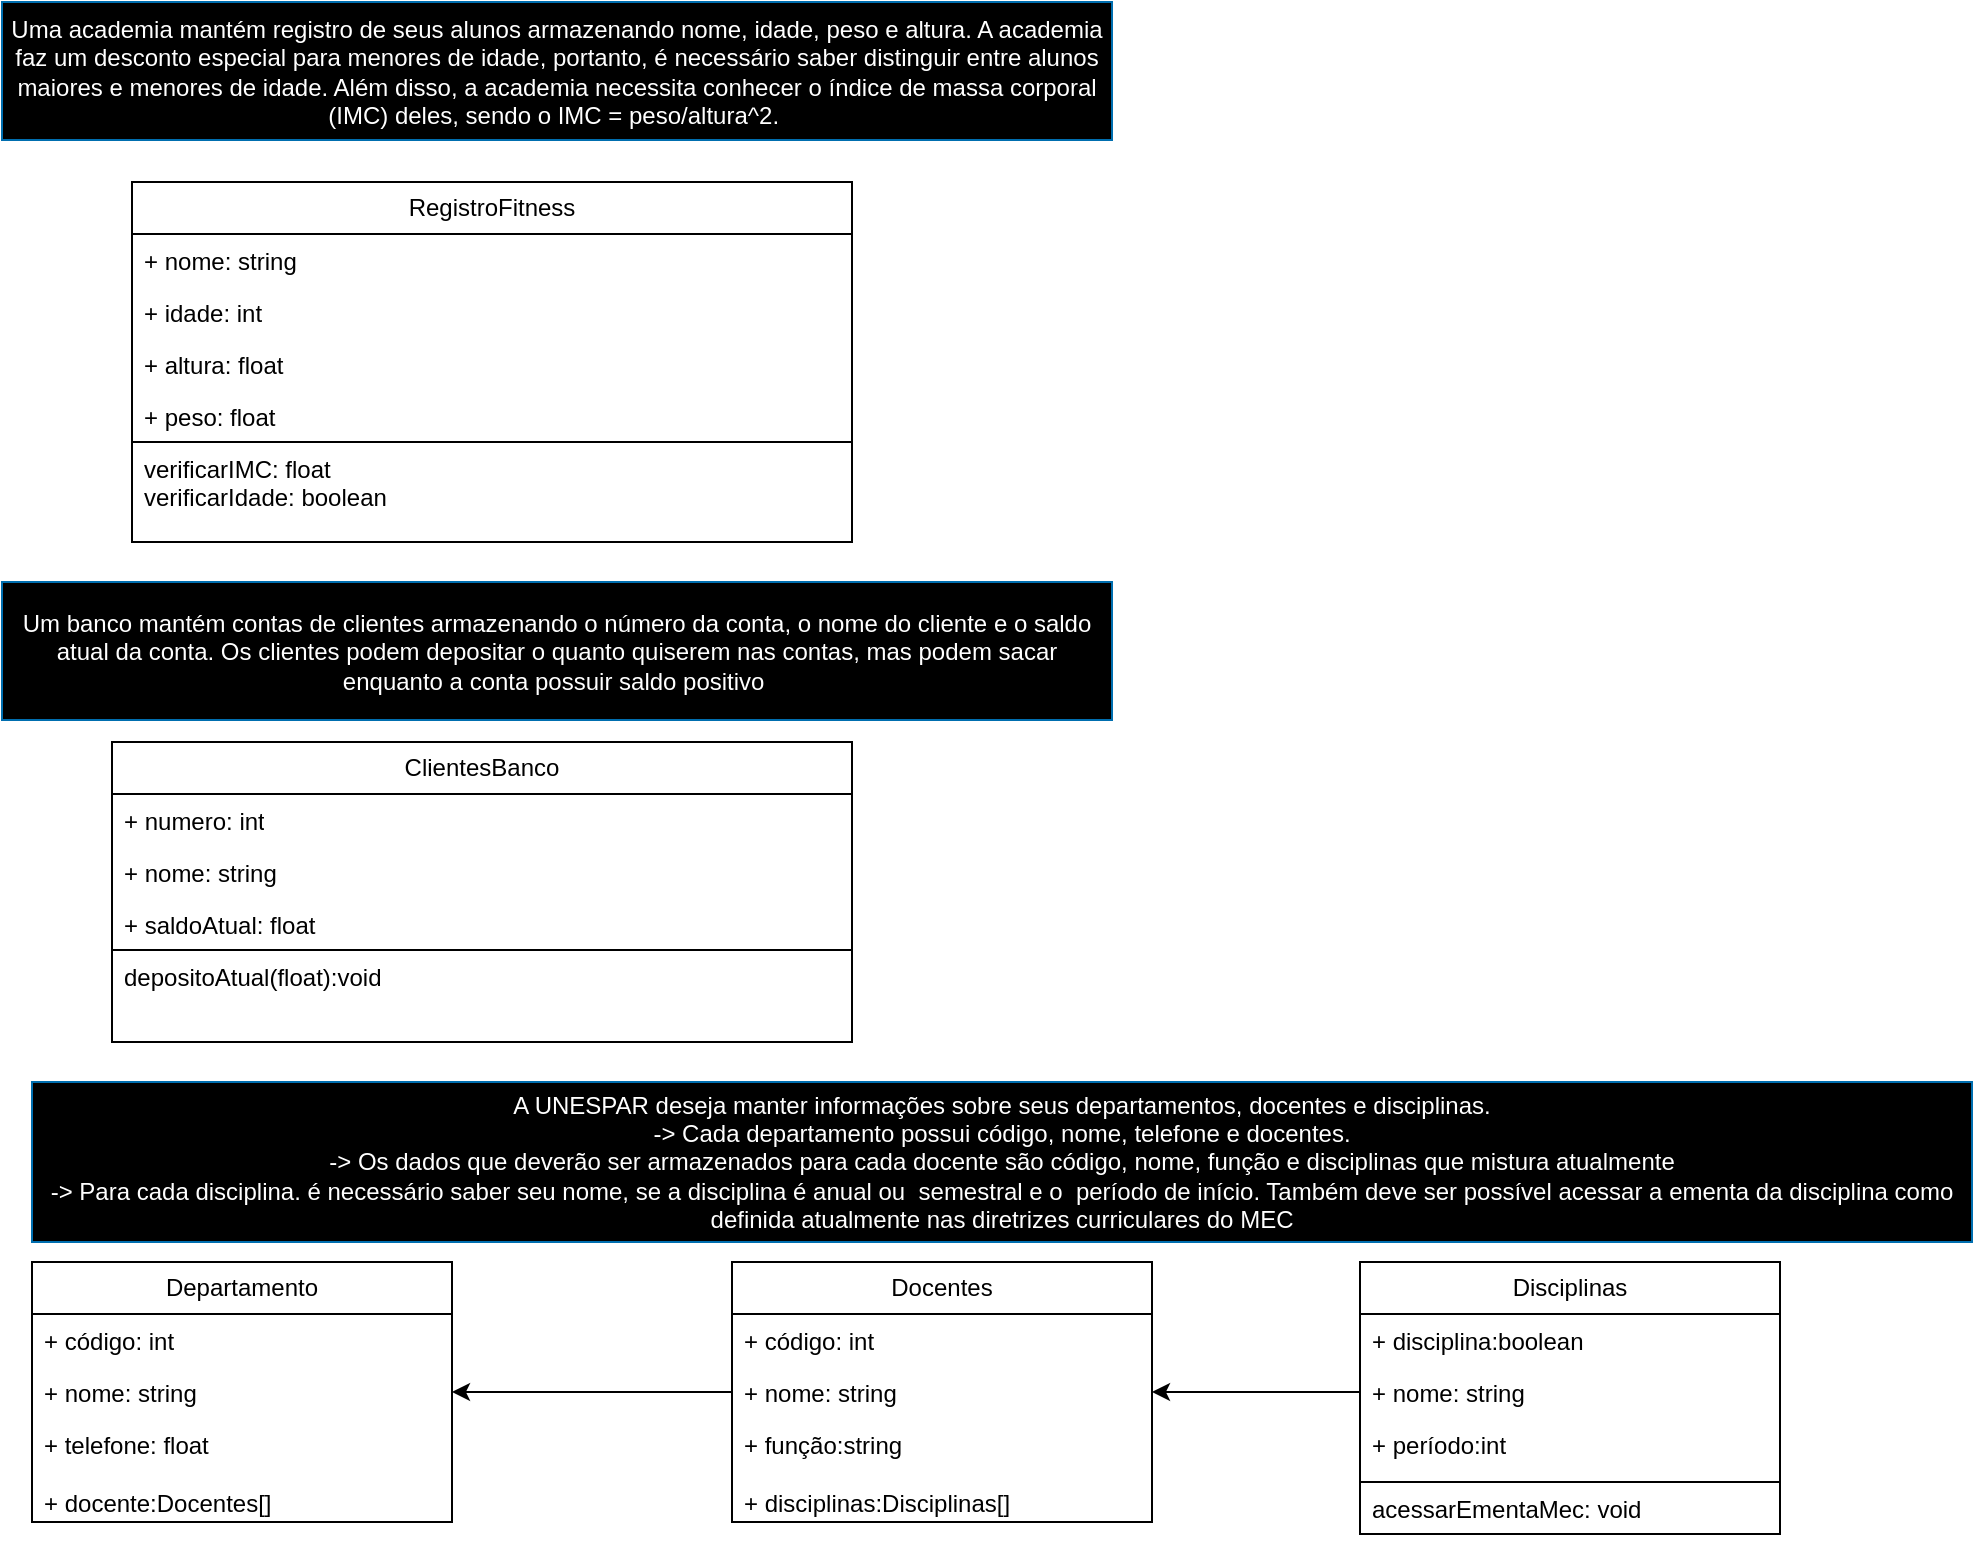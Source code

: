 <mxfile version="26.1.1">
  <diagram name="Página-1" id="OCt8lIPb0WpZBW9i1Zav">
    <mxGraphModel dx="1888" dy="1636" grid="1" gridSize="10" guides="1" tooltips="1" connect="1" arrows="1" fold="1" page="1" pageScale="1" pageWidth="827" pageHeight="1169" math="0" shadow="0">
      <root>
        <mxCell id="0" />
        <mxCell id="1" parent="0" />
        <mxCell id="ShzpP89RrhewqQWMpDJm-5" value="RegistroFitness" style="swimlane;fontStyle=0;childLayout=stackLayout;horizontal=1;startSize=26;fillColor=none;horizontalStack=0;resizeParent=1;resizeParentMax=0;resizeLast=0;collapsible=1;marginBottom=0;whiteSpace=wrap;html=1;" parent="1" vertex="1">
          <mxGeometry x="-750" y="40" width="360" height="130" as="geometry" />
        </mxCell>
        <mxCell id="ShzpP89RrhewqQWMpDJm-6" value="+ nome: string" style="text;strokeColor=none;fillColor=none;align=left;verticalAlign=top;spacingLeft=4;spacingRight=4;overflow=hidden;rotatable=0;points=[[0,0.5],[1,0.5]];portConstraint=eastwest;whiteSpace=wrap;html=1;" parent="ShzpP89RrhewqQWMpDJm-5" vertex="1">
          <mxGeometry y="26" width="360" height="26" as="geometry" />
        </mxCell>
        <mxCell id="ShzpP89RrhewqQWMpDJm-7" value="+ idade: int" style="text;strokeColor=none;fillColor=none;align=left;verticalAlign=top;spacingLeft=4;spacingRight=4;overflow=hidden;rotatable=0;points=[[0,0.5],[1,0.5]];portConstraint=eastwest;whiteSpace=wrap;html=1;" parent="ShzpP89RrhewqQWMpDJm-5" vertex="1">
          <mxGeometry y="52" width="360" height="26" as="geometry" />
        </mxCell>
        <mxCell id="ShzpP89RrhewqQWMpDJm-8" value="+ altura: float" style="text;strokeColor=none;fillColor=none;align=left;verticalAlign=top;spacingLeft=4;spacingRight=4;overflow=hidden;rotatable=0;points=[[0,0.5],[1,0.5]];portConstraint=eastwest;whiteSpace=wrap;html=1;" parent="ShzpP89RrhewqQWMpDJm-5" vertex="1">
          <mxGeometry y="78" width="360" height="26" as="geometry" />
        </mxCell>
        <mxCell id="ShzpP89RrhewqQWMpDJm-9" value="+ peso: float" style="text;strokeColor=none;fillColor=none;align=left;verticalAlign=top;spacingLeft=4;spacingRight=4;overflow=hidden;rotatable=0;points=[[0,0.5],[1,0.5]];portConstraint=eastwest;whiteSpace=wrap;html=1;" parent="ShzpP89RrhewqQWMpDJm-5" vertex="1">
          <mxGeometry y="104" width="360" height="26" as="geometry" />
        </mxCell>
        <mxCell id="ShzpP89RrhewqQWMpDJm-20" value="verificarIMC: float&lt;div&gt;verificarIdade: boolean&lt;/div&gt;" style="text;strokeColor=default;fillColor=none;align=left;verticalAlign=top;spacingLeft=4;spacingRight=4;overflow=hidden;rotatable=0;points=[[0,0.5],[1,0.5]];portConstraint=eastwest;whiteSpace=wrap;html=1;" parent="1" vertex="1">
          <mxGeometry x="-750" y="170" width="360" height="50" as="geometry" />
        </mxCell>
        <mxCell id="ShzpP89RrhewqQWMpDJm-21" value="Uma academia mantém registro de seus alunos armazenando nome, idade, peso e altura. A academia faz um desconto especial para menores de idade, portanto, é necessário saber distinguir entre alunos maiores e menores de idade. Além disso, a academia necessita conhecer o índice de massa corporal (IMC) deles, sendo o IMC = peso/altura^2.&amp;nbsp;" style="text;html=1;align=center;verticalAlign=middle;whiteSpace=wrap;rounded=0;fillColor=#1ba1e2;fontColor=#ffffff;strokeColor=#006EAF;gradientColor=light-dark(#000000,#99FFFF);" parent="1" vertex="1">
          <mxGeometry x="-815" y="-50" width="555" height="69" as="geometry" />
        </mxCell>
        <mxCell id="ShzpP89RrhewqQWMpDJm-22" value="ClientesBanco" style="swimlane;fontStyle=0;childLayout=stackLayout;horizontal=1;startSize=26;fillColor=none;horizontalStack=0;resizeParent=1;resizeParentMax=0;resizeLast=0;collapsible=1;marginBottom=0;whiteSpace=wrap;html=1;" parent="1" vertex="1">
          <mxGeometry x="-760" y="320" width="370" height="104" as="geometry" />
        </mxCell>
        <mxCell id="ShzpP89RrhewqQWMpDJm-23" value="+ numero: int" style="text;strokeColor=none;fillColor=none;align=left;verticalAlign=top;spacingLeft=4;spacingRight=4;overflow=hidden;rotatable=0;points=[[0,0.5],[1,0.5]];portConstraint=eastwest;whiteSpace=wrap;html=1;" parent="ShzpP89RrhewqQWMpDJm-22" vertex="1">
          <mxGeometry y="26" width="370" height="26" as="geometry" />
        </mxCell>
        <mxCell id="ShzpP89RrhewqQWMpDJm-24" value="+ nome: string" style="text;strokeColor=none;fillColor=none;align=left;verticalAlign=top;spacingLeft=4;spacingRight=4;overflow=hidden;rotatable=0;points=[[0,0.5],[1,0.5]];portConstraint=eastwest;whiteSpace=wrap;html=1;" parent="ShzpP89RrhewqQWMpDJm-22" vertex="1">
          <mxGeometry y="52" width="370" height="26" as="geometry" />
        </mxCell>
        <mxCell id="ShzpP89RrhewqQWMpDJm-25" value="+ saldoAtual: float" style="text;strokeColor=none;fillColor=none;align=left;verticalAlign=top;spacingLeft=4;spacingRight=4;overflow=hidden;rotatable=0;points=[[0,0.5],[1,0.5]];portConstraint=eastwest;whiteSpace=wrap;html=1;" parent="ShzpP89RrhewqQWMpDJm-22" vertex="1">
          <mxGeometry y="78" width="370" height="26" as="geometry" />
        </mxCell>
        <mxCell id="ShzpP89RrhewqQWMpDJm-27" value="&lt;div&gt;depositoAtual(float):void&lt;/div&gt;" style="text;strokeColor=default;fillColor=none;align=left;verticalAlign=top;spacingLeft=4;spacingRight=4;overflow=hidden;rotatable=0;points=[[0,0.5],[1,0.5]];portConstraint=eastwest;whiteSpace=wrap;html=1;" parent="1" vertex="1">
          <mxGeometry x="-760" y="424" width="370" height="46" as="geometry" />
        </mxCell>
        <mxCell id="ShzpP89RrhewqQWMpDJm-34" value="Departamento" style="swimlane;fontStyle=0;childLayout=stackLayout;horizontal=1;startSize=26;fillColor=none;horizontalStack=0;resizeParent=1;resizeParentMax=0;resizeLast=0;collapsible=1;marginBottom=0;whiteSpace=wrap;html=1;" parent="1" vertex="1">
          <mxGeometry x="-800" y="580" width="210" height="130" as="geometry" />
        </mxCell>
        <mxCell id="ShzpP89RrhewqQWMpDJm-35" value="+ código: int" style="text;strokeColor=none;fillColor=none;align=left;verticalAlign=top;spacingLeft=4;spacingRight=4;overflow=hidden;rotatable=0;points=[[0,0.5],[1,0.5]];portConstraint=eastwest;whiteSpace=wrap;html=1;" parent="ShzpP89RrhewqQWMpDJm-34" vertex="1">
          <mxGeometry y="26" width="210" height="26" as="geometry" />
        </mxCell>
        <mxCell id="ShzpP89RrhewqQWMpDJm-36" value="+ nome: string" style="text;strokeColor=none;fillColor=none;align=left;verticalAlign=top;spacingLeft=4;spacingRight=4;overflow=hidden;rotatable=0;points=[[0,0.5],[1,0.5]];portConstraint=eastwest;whiteSpace=wrap;html=1;" parent="ShzpP89RrhewqQWMpDJm-34" vertex="1">
          <mxGeometry y="52" width="210" height="26" as="geometry" />
        </mxCell>
        <mxCell id="ShzpP89RrhewqQWMpDJm-37" value="+ telefone: float&lt;div&gt;&lt;br&gt;&lt;/div&gt;&lt;div&gt;+ docente:Docentes[]&lt;br&gt;&lt;div&gt;&lt;br&gt;&lt;/div&gt;&lt;/div&gt;" style="text;strokeColor=none;fillColor=none;align=left;verticalAlign=top;spacingLeft=4;spacingRight=4;overflow=hidden;rotatable=0;points=[[0,0.5],[1,0.5]];portConstraint=eastwest;whiteSpace=wrap;html=1;" parent="ShzpP89RrhewqQWMpDJm-34" vertex="1">
          <mxGeometry y="78" width="210" height="52" as="geometry" />
        </mxCell>
        <mxCell id="ShzpP89RrhewqQWMpDJm-40" value="Docentes" style="swimlane;fontStyle=0;childLayout=stackLayout;horizontal=1;startSize=26;fillColor=none;horizontalStack=0;resizeParent=1;resizeParentMax=0;resizeLast=0;collapsible=1;marginBottom=0;whiteSpace=wrap;html=1;" parent="1" vertex="1">
          <mxGeometry x="-450" y="580" width="210" height="130" as="geometry" />
        </mxCell>
        <mxCell id="ShzpP89RrhewqQWMpDJm-41" value="+ código: int" style="text;strokeColor=none;fillColor=none;align=left;verticalAlign=top;spacingLeft=4;spacingRight=4;overflow=hidden;rotatable=0;points=[[0,0.5],[1,0.5]];portConstraint=eastwest;whiteSpace=wrap;html=1;" parent="ShzpP89RrhewqQWMpDJm-40" vertex="1">
          <mxGeometry y="26" width="210" height="26" as="geometry" />
        </mxCell>
        <mxCell id="ShzpP89RrhewqQWMpDJm-42" value="+ nome: string" style="text;strokeColor=none;fillColor=none;align=left;verticalAlign=top;spacingLeft=4;spacingRight=4;overflow=hidden;rotatable=0;points=[[0,0.5],[1,0.5]];portConstraint=eastwest;whiteSpace=wrap;html=1;" parent="ShzpP89RrhewqQWMpDJm-40" vertex="1">
          <mxGeometry y="52" width="210" height="26" as="geometry" />
        </mxCell>
        <mxCell id="ShzpP89RrhewqQWMpDJm-43" value="+ função:string&lt;div&gt;&lt;br&gt;&lt;/div&gt;&lt;div&gt;+ disciplinas:Disciplinas[]&lt;br&gt;&lt;div&gt;&lt;br&gt;&lt;/div&gt;&lt;/div&gt;" style="text;strokeColor=none;fillColor=none;align=left;verticalAlign=top;spacingLeft=4;spacingRight=4;overflow=hidden;rotatable=0;points=[[0,0.5],[1,0.5]];portConstraint=eastwest;whiteSpace=wrap;html=1;" parent="ShzpP89RrhewqQWMpDJm-40" vertex="1">
          <mxGeometry y="78" width="210" height="52" as="geometry" />
        </mxCell>
        <mxCell id="ShzpP89RrhewqQWMpDJm-44" style="edgeStyle=orthogonalEdgeStyle;rounded=0;orthogonalLoop=1;jettySize=auto;html=1;exitX=0;exitY=0.5;exitDx=0;exitDy=0;entryX=1;entryY=0.5;entryDx=0;entryDy=0;" parent="1" source="ShzpP89RrhewqQWMpDJm-42" target="ShzpP89RrhewqQWMpDJm-36" edge="1">
          <mxGeometry relative="1" as="geometry" />
        </mxCell>
        <mxCell id="ShzpP89RrhewqQWMpDJm-45" value="Disciplinas" style="swimlane;fontStyle=0;childLayout=stackLayout;horizontal=1;startSize=26;fillColor=none;horizontalStack=0;resizeParent=1;resizeParentMax=0;resizeLast=0;collapsible=1;marginBottom=0;whiteSpace=wrap;html=1;" parent="1" vertex="1">
          <mxGeometry x="-136" y="580" width="210" height="110" as="geometry" />
        </mxCell>
        <mxCell id="ShzpP89RrhewqQWMpDJm-46" value="+ disciplina:boolean" style="text;strokeColor=none;fillColor=none;align=left;verticalAlign=top;spacingLeft=4;spacingRight=4;overflow=hidden;rotatable=0;points=[[0,0.5],[1,0.5]];portConstraint=eastwest;whiteSpace=wrap;html=1;" parent="ShzpP89RrhewqQWMpDJm-45" vertex="1">
          <mxGeometry y="26" width="210" height="26" as="geometry" />
        </mxCell>
        <mxCell id="ShzpP89RrhewqQWMpDJm-47" value="+ nome: string" style="text;strokeColor=none;fillColor=none;align=left;verticalAlign=top;spacingLeft=4;spacingRight=4;overflow=hidden;rotatable=0;points=[[0,0.5],[1,0.5]];portConstraint=eastwest;whiteSpace=wrap;html=1;" parent="ShzpP89RrhewqQWMpDJm-45" vertex="1">
          <mxGeometry y="52" width="210" height="26" as="geometry" />
        </mxCell>
        <mxCell id="ShzpP89RrhewqQWMpDJm-48" value="+ período:int&lt;div&gt;&lt;br&gt;&lt;/div&gt;" style="text;strokeColor=none;fillColor=none;align=left;verticalAlign=top;spacingLeft=4;spacingRight=4;overflow=hidden;rotatable=0;points=[[0,0.5],[1,0.5]];portConstraint=eastwest;whiteSpace=wrap;html=1;" parent="ShzpP89RrhewqQWMpDJm-45" vertex="1">
          <mxGeometry y="78" width="210" height="32" as="geometry" />
        </mxCell>
        <mxCell id="ShzpP89RrhewqQWMpDJm-49" style="edgeStyle=orthogonalEdgeStyle;rounded=0;orthogonalLoop=1;jettySize=auto;html=1;exitX=0;exitY=0.5;exitDx=0;exitDy=0;entryX=1;entryY=0.5;entryDx=0;entryDy=0;" parent="1" source="ShzpP89RrhewqQWMpDJm-47" target="ShzpP89RrhewqQWMpDJm-42" edge="1">
          <mxGeometry relative="1" as="geometry" />
        </mxCell>
        <mxCell id="ShzpP89RrhewqQWMpDJm-54" value="acessarEmentaMec: void" style="text;strokeColor=default;fillColor=none;align=left;verticalAlign=top;spacingLeft=4;spacingRight=4;overflow=hidden;rotatable=0;points=[[0,0.5],[1,0.5]];portConstraint=eastwest;whiteSpace=wrap;html=1;" parent="1" vertex="1">
          <mxGeometry x="-136" y="690" width="210" height="26" as="geometry" />
        </mxCell>
        <mxCell id="ShzpP89RrhewqQWMpDJm-55" value="Um banco mantém contas de clientes armazenando o número da conta, o nome do cliente e o saldo atual da conta. Os clientes podem depositar o quanto quiserem nas contas, mas podem sacar enquanto a conta possuir saldo positivo&amp;nbsp;" style="text;html=1;align=center;verticalAlign=middle;whiteSpace=wrap;rounded=0;fillColor=#1ba1e2;fontColor=#ffffff;strokeColor=#006EAF;gradientColor=light-dark(#000000,#99FFFF);" parent="1" vertex="1">
          <mxGeometry x="-815" y="240" width="555" height="69" as="geometry" />
        </mxCell>
        <mxCell id="ShzpP89RrhewqQWMpDJm-56" value="A UNESPAR deseja manter informações sobre seus departamentos, docentes e disciplinas.&lt;div&gt;-&amp;gt; Cada departamento possui código, nome, telefone e docentes.&lt;/div&gt;&lt;div&gt;-&amp;gt; Os dados que deverão ser armazenados para cada docente são código, nome, função e disciplinas que mistura atualmente&lt;/div&gt;&lt;div&gt;-&amp;gt; Para cada disciplina. é necessário saber seu nome, se a disciplina é anual ou&amp;nbsp; semestral e o&amp;nbsp; período de início. Também deve ser possível acessar a ementa da disciplina como definida atualmente nas diretrizes curriculares do MEC&lt;/div&gt;" style="text;html=1;align=center;verticalAlign=middle;whiteSpace=wrap;rounded=0;fillColor=#1ba1e2;fontColor=#ffffff;strokeColor=#006EAF;gradientColor=light-dark(#000000,#99FFFF);" parent="1" vertex="1">
          <mxGeometry x="-800" y="490" width="970" height="80" as="geometry" />
        </mxCell>
      </root>
    </mxGraphModel>
  </diagram>
</mxfile>

